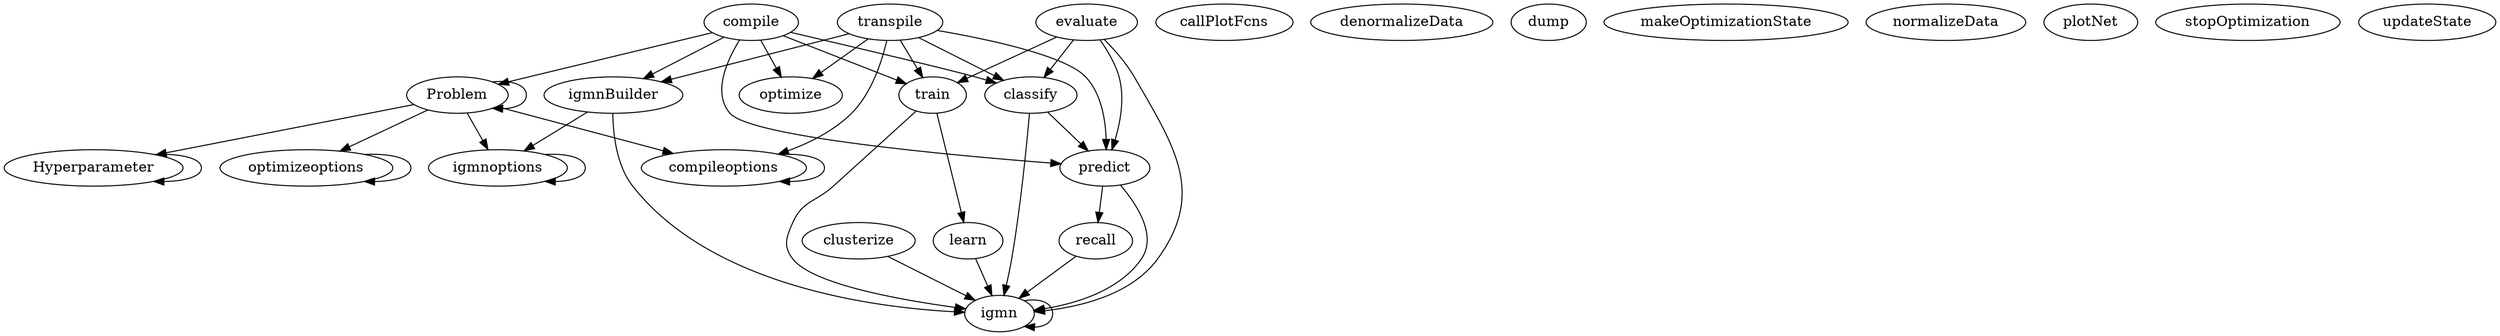 /* Created by mdot for Matlab */
digraph m2html {
  Hyperparameter -> Hyperparameter;
  Problem -> Hyperparameter;
  Problem -> Problem;
  Problem -> compileoptions;
  Problem -> igmnoptions;
  Problem -> optimizeoptions;
  classify -> igmn;
  classify -> predict;
  clusterize -> igmn;
  compile -> Problem;
  compile -> classify;
  compile -> igmnBuilder;
  compile -> optimize;
  compile -> predict;
  compile -> train;
  compileoptions -> compileoptions;
  evaluate -> classify;
  evaluate -> igmn;
  evaluate -> predict;
  evaluate -> train;
  igmn -> igmn;
  igmnBuilder -> igmn;
  igmnBuilder -> igmnoptions;
  igmnoptions -> igmnoptions;
  learn -> igmn;
  optimizeoptions -> optimizeoptions;
  predict -> igmn;
  predict -> recall;
  recall -> igmn;
  train -> igmn;
  train -> learn;
  transpile -> classify;
  transpile -> compileoptions;
  transpile -> igmnBuilder;
  transpile -> optimize;
  transpile -> predict;
  transpile -> train;

  Hyperparameter [URL="Hyperparameter.html"];
  Problem [URL="Problem.html"];
  callPlotFcns [URL="callPlotFcns.html"];
  classify [URL="classify.html"];
  clusterize [URL="clusterize.html"];
  compile [URL="compile.html"];
  compileoptions [URL="compileoptions.html"];
  denormalizeData [URL="denormalizeData.html"];
  dump [URL="dump.html"];
  evaluate [URL="evaluate.html"];
  igmn [URL="igmn.html"];
  igmnBuilder [URL="igmnBuilder.html"];
  igmnoptions [URL="igmnoptions.html"];
  learn [URL="learn.html"];
  makeOptimizationState [URL="makeOptimizationState.html"];
  normalizeData [URL="normalizeData.html"];
  optimize [URL="optimize.html"];
  optimizeoptions [URL="optimizeoptions.html"];
  plotNet [URL="plotNet.html"];
  predict [URL="predict.html"];
  recall [URL="recall.html"];
  stopOptimization [URL="stopOptimization.html"];
  train [URL="train.html"];
  transpile [URL="transpile.html"];
  updateState [URL="updateState.html"];
}